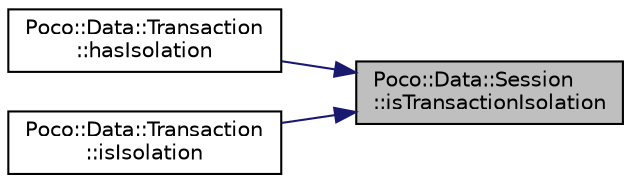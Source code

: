 digraph "Poco::Data::Session::isTransactionIsolation"
{
 // LATEX_PDF_SIZE
  edge [fontname="Helvetica",fontsize="10",labelfontname="Helvetica",labelfontsize="10"];
  node [fontname="Helvetica",fontsize="10",shape=record];
  rankdir="RL";
  Node1 [label="Poco::Data::Session\l::isTransactionIsolation",height=0.2,width=0.4,color="black", fillcolor="grey75", style="filled", fontcolor="black",tooltip=" "];
  Node1 -> Node2 [dir="back",color="midnightblue",fontsize="10",style="solid",fontname="Helvetica"];
  Node2 [label="Poco::Data::Transaction\l::hasIsolation",height=0.2,width=0.4,color="black", fillcolor="white", style="filled",URL="$classPoco_1_1Data_1_1Transaction.html#ab140f71695077c69a9d27864be765d4d",tooltip="Returns the transaction isolation level."];
  Node1 -> Node3 [dir="back",color="midnightblue",fontsize="10",style="solid",fontname="Helvetica"];
  Node3 [label="Poco::Data::Transaction\l::isIsolation",height=0.2,width=0.4,color="black", fillcolor="white", style="filled",URL="$classPoco_1_1Data_1_1Transaction.html#a0ba304fbb6101d63ae2d60027c81bbda",tooltip=" "];
}
